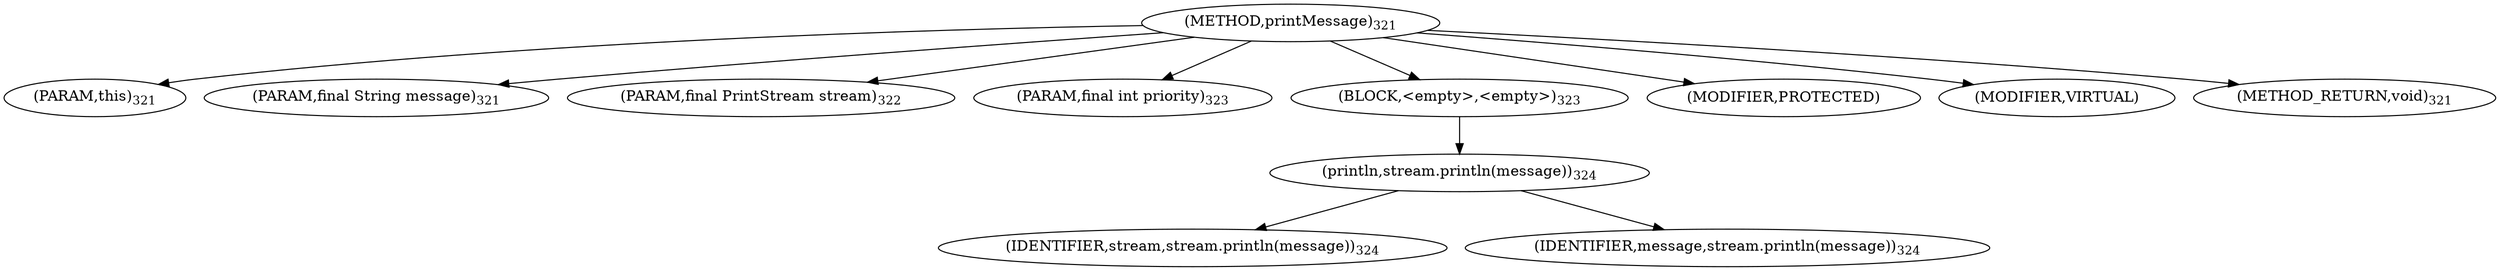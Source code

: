 digraph "printMessage" {  
"539" [label = <(METHOD,printMessage)<SUB>321</SUB>> ]
"540" [label = <(PARAM,this)<SUB>321</SUB>> ]
"541" [label = <(PARAM,final String message)<SUB>321</SUB>> ]
"542" [label = <(PARAM,final PrintStream stream)<SUB>322</SUB>> ]
"543" [label = <(PARAM,final int priority)<SUB>323</SUB>> ]
"544" [label = <(BLOCK,&lt;empty&gt;,&lt;empty&gt;)<SUB>323</SUB>> ]
"545" [label = <(println,stream.println(message))<SUB>324</SUB>> ]
"546" [label = <(IDENTIFIER,stream,stream.println(message))<SUB>324</SUB>> ]
"547" [label = <(IDENTIFIER,message,stream.println(message))<SUB>324</SUB>> ]
"548" [label = <(MODIFIER,PROTECTED)> ]
"549" [label = <(MODIFIER,VIRTUAL)> ]
"550" [label = <(METHOD_RETURN,void)<SUB>321</SUB>> ]
  "539" -> "540" 
  "539" -> "541" 
  "539" -> "542" 
  "539" -> "543" 
  "539" -> "544" 
  "539" -> "548" 
  "539" -> "549" 
  "539" -> "550" 
  "544" -> "545" 
  "545" -> "546" 
  "545" -> "547" 
}
